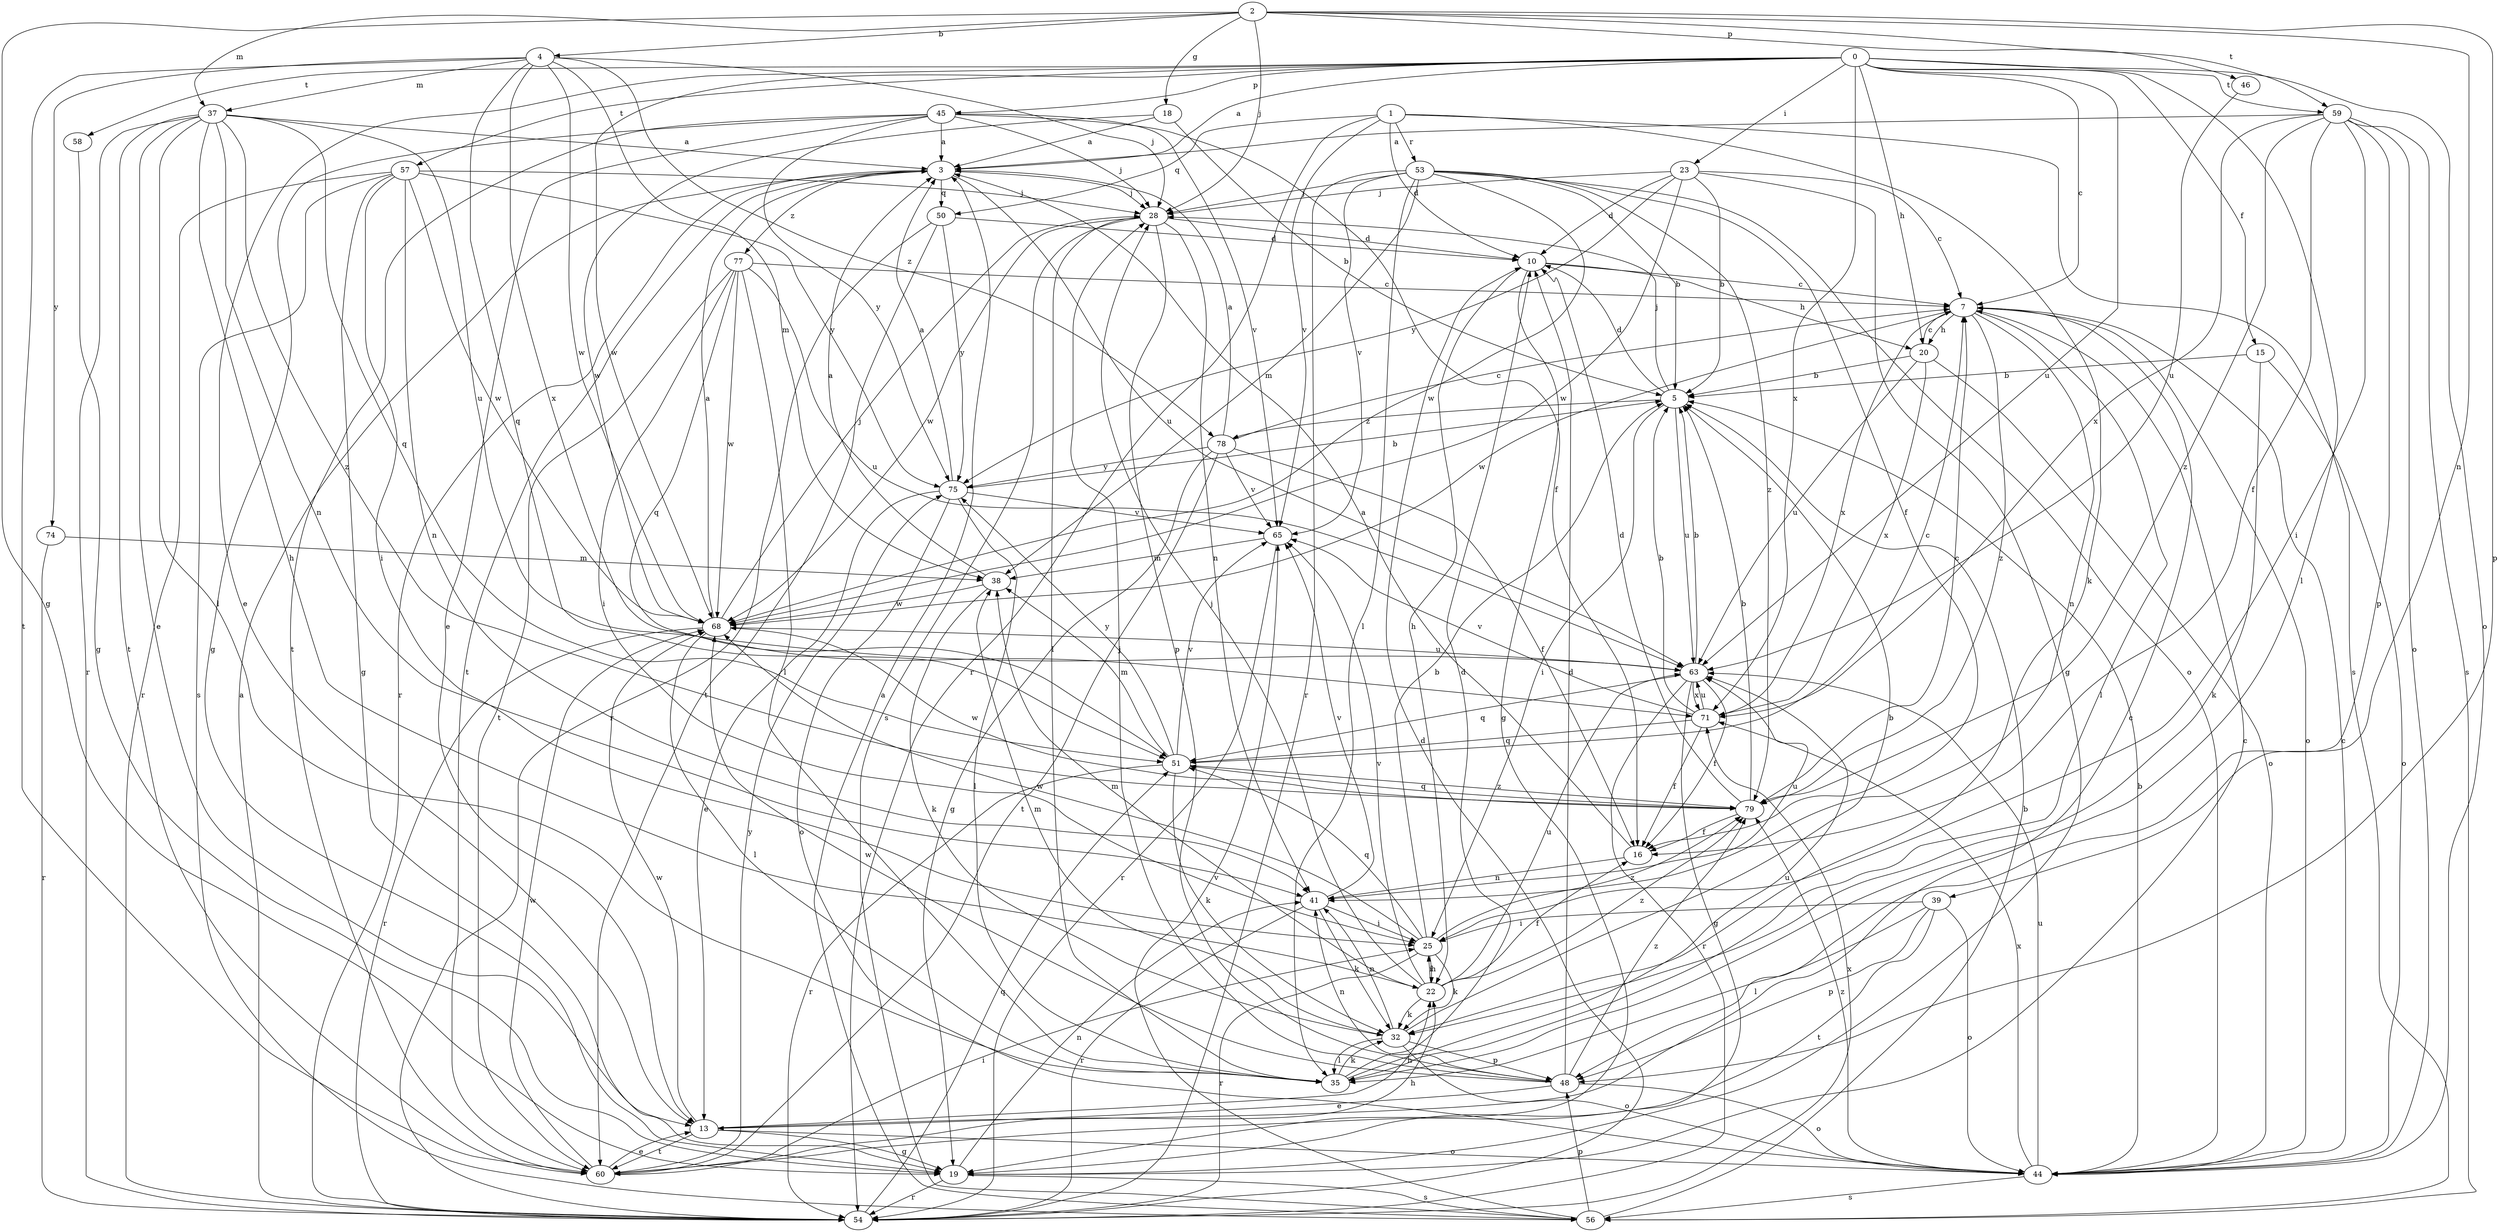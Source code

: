 strict digraph  {
0;
1;
2;
3;
4;
5;
7;
10;
13;
15;
16;
18;
19;
20;
22;
23;
25;
28;
32;
35;
37;
38;
39;
41;
44;
45;
46;
48;
50;
51;
53;
54;
56;
57;
58;
59;
60;
63;
65;
68;
71;
74;
75;
77;
78;
79;
0 -> 3  [label=a];
0 -> 7  [label=c];
0 -> 13  [label=e];
0 -> 15  [label=f];
0 -> 20  [label=h];
0 -> 23  [label=i];
0 -> 35  [label=l];
0 -> 44  [label=o];
0 -> 45  [label=p];
0 -> 57  [label=t];
0 -> 58  [label=t];
0 -> 59  [label=t];
0 -> 63  [label=u];
0 -> 68  [label=w];
0 -> 71  [label=x];
1 -> 10  [label=d];
1 -> 32  [label=k];
1 -> 50  [label=q];
1 -> 53  [label=r];
1 -> 54  [label=r];
1 -> 56  [label=s];
1 -> 65  [label=v];
2 -> 4  [label=b];
2 -> 18  [label=g];
2 -> 19  [label=g];
2 -> 28  [label=j];
2 -> 37  [label=m];
2 -> 39  [label=n];
2 -> 46  [label=p];
2 -> 48  [label=p];
2 -> 59  [label=t];
3 -> 28  [label=j];
3 -> 50  [label=q];
3 -> 54  [label=r];
3 -> 60  [label=t];
3 -> 63  [label=u];
3 -> 77  [label=z];
4 -> 28  [label=j];
4 -> 37  [label=m];
4 -> 38  [label=m];
4 -> 51  [label=q];
4 -> 60  [label=t];
4 -> 68  [label=w];
4 -> 71  [label=x];
4 -> 74  [label=y];
4 -> 78  [label=z];
5 -> 10  [label=d];
5 -> 25  [label=i];
5 -> 28  [label=j];
5 -> 63  [label=u];
5 -> 78  [label=z];
7 -> 20  [label=h];
7 -> 35  [label=l];
7 -> 41  [label=n];
7 -> 44  [label=o];
7 -> 68  [label=w];
7 -> 71  [label=x];
7 -> 79  [label=z];
10 -> 7  [label=c];
10 -> 19  [label=g];
10 -> 20  [label=h];
10 -> 22  [label=h];
13 -> 7  [label=c];
13 -> 19  [label=g];
13 -> 22  [label=h];
13 -> 44  [label=o];
13 -> 60  [label=t];
13 -> 68  [label=w];
15 -> 5  [label=b];
15 -> 32  [label=k];
15 -> 44  [label=o];
16 -> 3  [label=a];
16 -> 41  [label=n];
18 -> 3  [label=a];
18 -> 5  [label=b];
18 -> 68  [label=w];
19 -> 7  [label=c];
19 -> 41  [label=n];
19 -> 54  [label=r];
19 -> 56  [label=s];
20 -> 5  [label=b];
20 -> 7  [label=c];
20 -> 44  [label=o];
20 -> 63  [label=u];
20 -> 71  [label=x];
22 -> 16  [label=f];
22 -> 25  [label=i];
22 -> 28  [label=j];
22 -> 32  [label=k];
22 -> 38  [label=m];
22 -> 63  [label=u];
22 -> 65  [label=v];
22 -> 79  [label=z];
23 -> 5  [label=b];
23 -> 7  [label=c];
23 -> 10  [label=d];
23 -> 19  [label=g];
23 -> 28  [label=j];
23 -> 68  [label=w];
23 -> 75  [label=y];
25 -> 5  [label=b];
25 -> 22  [label=h];
25 -> 32  [label=k];
25 -> 51  [label=q];
25 -> 54  [label=r];
25 -> 68  [label=w];
25 -> 79  [label=z];
28 -> 10  [label=d];
28 -> 35  [label=l];
28 -> 41  [label=n];
28 -> 48  [label=p];
28 -> 56  [label=s];
28 -> 68  [label=w];
32 -> 5  [label=b];
32 -> 35  [label=l];
32 -> 38  [label=m];
32 -> 41  [label=n];
32 -> 44  [label=o];
32 -> 48  [label=p];
35 -> 10  [label=d];
35 -> 32  [label=k];
35 -> 63  [label=u];
37 -> 3  [label=a];
37 -> 13  [label=e];
37 -> 22  [label=h];
37 -> 35  [label=l];
37 -> 41  [label=n];
37 -> 51  [label=q];
37 -> 54  [label=r];
37 -> 60  [label=t];
37 -> 63  [label=u];
37 -> 79  [label=z];
38 -> 3  [label=a];
38 -> 32  [label=k];
38 -> 68  [label=w];
39 -> 25  [label=i];
39 -> 35  [label=l];
39 -> 44  [label=o];
39 -> 48  [label=p];
39 -> 60  [label=t];
41 -> 25  [label=i];
41 -> 32  [label=k];
41 -> 54  [label=r];
41 -> 63  [label=u];
41 -> 65  [label=v];
44 -> 5  [label=b];
44 -> 7  [label=c];
44 -> 56  [label=s];
44 -> 63  [label=u];
44 -> 71  [label=x];
44 -> 79  [label=z];
45 -> 3  [label=a];
45 -> 13  [label=e];
45 -> 16  [label=f];
45 -> 19  [label=g];
45 -> 28  [label=j];
45 -> 60  [label=t];
45 -> 65  [label=v];
45 -> 75  [label=y];
46 -> 63  [label=u];
48 -> 10  [label=d];
48 -> 13  [label=e];
48 -> 28  [label=j];
48 -> 41  [label=n];
48 -> 44  [label=o];
48 -> 68  [label=w];
48 -> 79  [label=z];
50 -> 10  [label=d];
50 -> 54  [label=r];
50 -> 60  [label=t];
50 -> 75  [label=y];
51 -> 7  [label=c];
51 -> 32  [label=k];
51 -> 38  [label=m];
51 -> 54  [label=r];
51 -> 65  [label=v];
51 -> 75  [label=y];
51 -> 79  [label=z];
53 -> 5  [label=b];
53 -> 16  [label=f];
53 -> 28  [label=j];
53 -> 35  [label=l];
53 -> 38  [label=m];
53 -> 44  [label=o];
53 -> 54  [label=r];
53 -> 65  [label=v];
53 -> 68  [label=w];
53 -> 79  [label=z];
54 -> 3  [label=a];
54 -> 10  [label=d];
54 -> 51  [label=q];
54 -> 71  [label=x];
56 -> 3  [label=a];
56 -> 5  [label=b];
56 -> 48  [label=p];
56 -> 65  [label=v];
57 -> 19  [label=g];
57 -> 25  [label=i];
57 -> 28  [label=j];
57 -> 41  [label=n];
57 -> 54  [label=r];
57 -> 56  [label=s];
57 -> 68  [label=w];
57 -> 75  [label=y];
58 -> 19  [label=g];
59 -> 3  [label=a];
59 -> 16  [label=f];
59 -> 25  [label=i];
59 -> 44  [label=o];
59 -> 48  [label=p];
59 -> 56  [label=s];
59 -> 71  [label=x];
59 -> 79  [label=z];
60 -> 13  [label=e];
60 -> 22  [label=h];
60 -> 25  [label=i];
60 -> 68  [label=w];
60 -> 75  [label=y];
63 -> 5  [label=b];
63 -> 16  [label=f];
63 -> 19  [label=g];
63 -> 51  [label=q];
63 -> 54  [label=r];
63 -> 71  [label=x];
65 -> 38  [label=m];
65 -> 54  [label=r];
68 -> 3  [label=a];
68 -> 28  [label=j];
68 -> 35  [label=l];
68 -> 54  [label=r];
68 -> 63  [label=u];
71 -> 5  [label=b];
71 -> 16  [label=f];
71 -> 51  [label=q];
71 -> 63  [label=u];
71 -> 65  [label=v];
74 -> 38  [label=m];
74 -> 54  [label=r];
75 -> 3  [label=a];
75 -> 5  [label=b];
75 -> 13  [label=e];
75 -> 35  [label=l];
75 -> 44  [label=o];
75 -> 65  [label=v];
77 -> 7  [label=c];
77 -> 25  [label=i];
77 -> 35  [label=l];
77 -> 51  [label=q];
77 -> 60  [label=t];
77 -> 63  [label=u];
77 -> 68  [label=w];
78 -> 3  [label=a];
78 -> 7  [label=c];
78 -> 16  [label=f];
78 -> 19  [label=g];
78 -> 60  [label=t];
78 -> 65  [label=v];
78 -> 75  [label=y];
79 -> 5  [label=b];
79 -> 7  [label=c];
79 -> 10  [label=d];
79 -> 16  [label=f];
79 -> 51  [label=q];
79 -> 68  [label=w];
}
